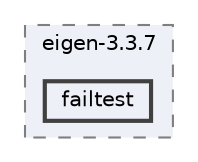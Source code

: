digraph "external/taskflow/3rd-party/eigen-3.3.7/failtest"
{
 // LATEX_PDF_SIZE
  bgcolor="transparent";
  edge [fontname=Helvetica,fontsize=10,labelfontname=Helvetica,labelfontsize=10];
  node [fontname=Helvetica,fontsize=10,shape=box,height=0.2,width=0.4];
  compound=true
  subgraph clusterdir_6c93be1e894d30561f4c37354dfed8f5 {
    graph [ bgcolor="#edf0f7", pencolor="grey50", label="eigen-3.3.7", fontname=Helvetica,fontsize=10 style="filled,dashed", URL="dir_6c93be1e894d30561f4c37354dfed8f5.html",tooltip=""]
  dir_5b02501c02fdacb657056c3f3785ce31 [label="failtest", fillcolor="#edf0f7", color="grey25", style="filled,bold", URL="dir_5b02501c02fdacb657056c3f3785ce31.html",tooltip=""];
  }
}
